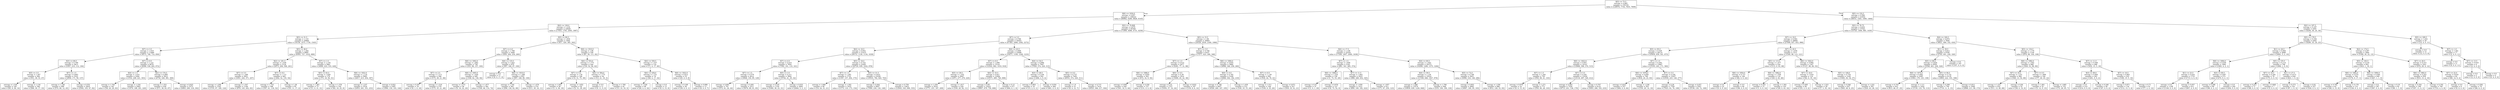 digraph Tree {
node [shape=box] ;
0 [label="X[5] <= 73.5\nentropy = 0.865\nsamples = 150154\nvalue = [126976, 7734, 7835, 7609]"] ;
1 [label="X[6] <= 1934.0\nentropy = 0.957\nsamples = 108222\nvalue = [88962, 6289, 6826, 6145]"] ;
0 -> 1 [labeldistance=2.5, labelangle=45, headlabel="True"] ;
2 [label="X[4] <= 126.0\nentropy = 1.216\nsamples = 22828\nvalue = [17053, 1793, 2095, 1887]"] ;
1 -> 2 ;
3 [label="X[5] <= 31.5\nentropy = 1.133\nsamples = 20884\nvalue = [16136, 1473, 1730, 1545]"] ;
2 -> 3 ;
4 [label="X[7] <= 3.5\nentropy = 1.019\nsamples = 11889\nvalue = [9573, 746, 714, 856]"] ;
3 -> 4 ;
5 [label="X[3] <= 69.5\nentropy = 0.769\nsamples = 3813\nvalue = [3307, 210, 112, 184]"] ;
4 -> 5 ;
6 [label="X[5] <= 3.5\nentropy = 1.307\nsamples = 490\nvalue = [351, 39, 53, 47]"] ;
5 -> 6 ;
7 [label="entropy = 1.526\nsamples = 144\nvalue = [85, 9, 36, 14]"] ;
6 -> 7 ;
8 [label="entropy = 1.134\nsamples = 346\nvalue = [266, 30, 17, 33]"] ;
6 -> 8 ;
9 [label="X[7] <= 1.5\nentropy = 0.663\nsamples = 3323\nvalue = [2956, 171, 59, 137]"] ;
5 -> 9 ;
10 [label="entropy = 1.146\nsamples = 499\nvalue = [374, 68, 12, 45]"] ;
9 -> 10 ;
11 [label="entropy = 0.552\nsamples = 2824\nvalue = [2582, 103, 47, 92]"] ;
9 -> 11 ;
12 [label="X[7] <= 8.5\nentropy = 1.121\nsamples = 8076\nvalue = [6266, 536, 602, 672]"] ;
4 -> 12 ;
13 [label="X[4] <= 1.5\nentropy = 1.414\nsamples = 2264\nvalue = [1532, 208, 221, 303]"] ;
12 -> 13 ;
14 [label="entropy = 1.744\nsamples = 181\nvalue = [58, 20, 20, 83]"] ;
13 -> 14 ;
15 [label="entropy = 1.334\nsamples = 2083\nvalue = [1474, 188, 201, 220]"] ;
13 -> 15 ;
16 [label="X[2] <= 174.5\nentropy = 0.985\nsamples = 5812\nvalue = [4734, 328, 381, 369]"] ;
12 -> 16 ;
17 [label="entropy = 1.551\nsamples = 439\nvalue = [271, 38, 63, 67]"] ;
16 -> 17 ;
18 [label="entropy = 0.925\nsamples = 5373\nvalue = [4463, 290, 318, 302]"] ;
16 -> 18 ;
19 [label="X[5] <= 46.0\nentropy = 1.264\nsamples = 8995\nvalue = [6563, 727, 1016, 689]"] ;
3 -> 19 ;
20 [label="X[2] <= 181.5\nentropy = 1.438\nsamples = 3134\nvalue = [2073, 294, 506, 261]"] ;
19 -> 20 ;
21 [label="X[7] <= 5.5\nentropy = 1.368\nsamples = 2651\nvalue = [1831, 242, 371, 207]"] ;
20 -> 21 ;
22 [label="entropy = 1.206\nsamples = 1545\nvalue = [1155, 97, 169, 124]"] ;
21 -> 22 ;
23 [label="entropy = 1.547\nsamples = 1106\nvalue = [676, 145, 202, 83]"] ;
21 -> 23 ;
24 [label="X[7] <= 8.5\nentropy = 1.713\nsamples = 483\nvalue = [242, 52, 135, 54]"] ;
20 -> 24 ;
25 [label="entropy = 1.753\nsamples = 398\nvalue = [187, 41, 118, 52]"] ;
24 -> 25 ;
26 [label="entropy = 1.38\nsamples = 85\nvalue = [55, 11, 17, 2]"] ;
24 -> 26 ;
27 [label="X[7] <= 1.5\nentropy = 1.154\nsamples = 5861\nvalue = [4490, 433, 510, 428]"] ;
19 -> 27 ;
28 [label="X[5] <= 63.5\nentropy = 1.826\nsamples = 178\nvalue = [73, 18, 56, 31]"] ;
27 -> 28 ;
29 [label="entropy = 1.461\nsamples = 73\nvalue = [11, 0, 31, 31]"] ;
28 -> 29 ;
30 [label="entropy = 1.378\nsamples = 105\nvalue = [62, 18, 25, 0]"] ;
28 -> 30 ;
31 [label="X[6] <= 1922.0\nentropy = 1.118\nsamples = 5683\nvalue = [4417, 415, 454, 397]"] ;
27 -> 31 ;
32 [label="entropy = 1.237\nsamples = 3318\nvalue = [2453, 261, 351, 253]"] ;
31 -> 32 ;
33 [label="entropy = 0.922\nsamples = 2365\nvalue = [1964, 154, 103, 144]"] ;
31 -> 33 ;
34 [label="X[5] <= 66.5\nentropy = 1.834\nsamples = 1944\nvalue = [917, 320, 365, 342]"] ;
2 -> 34 ;
35 [label="X[7] <= 4.5\nentropy = 1.766\nsamples = 1608\nvalue = [830, 264, 254, 260]"] ;
34 -> 35 ;
36 [label="X[6] <= 1902.0\nentropy = 1.862\nsamples = 738\nvalue = [323, 98, 157, 160]"] ;
35 -> 36 ;
37 [label="X[7] <= 2.5\nentropy = 1.571\nsamples = 298\nvalue = [175, 36, 21, 66]"] ;
36 -> 37 ;
38 [label="entropy = 0.297\nsamples = 19\nvalue = [0, 1, 0, 18]"] ;
37 -> 38 ;
39 [label="entropy = 1.516\nsamples = 279\nvalue = [175, 35, 21, 48]"] ;
37 -> 39 ;
40 [label="X[6] <= 1905.0\nentropy = 1.926\nsamples = 440\nvalue = [148, 62, 136, 94]"] ;
36 -> 40 ;
41 [label="entropy = 1.573\nsamples = 58\nvalue = [0, 16, 22, 20]"] ;
40 -> 41 ;
42 [label="entropy = 1.877\nsamples = 382\nvalue = [148, 46, 114, 74]"] ;
40 -> 42 ;
43 [label="X[4] <= 133.5\nentropy = 1.622\nsamples = 870\nvalue = [507, 166, 97, 100]"] ;
35 -> 43 ;
44 [label="entropy = 0.0\nsamples = 17\nvalue = [0, 0, 17, 0]"] ;
43 -> 44 ;
45 [label="X[6] <= 1910.0\nentropy = 1.588\nsamples = 853\nvalue = [507, 166, 80, 100]"] ;
43 -> 45 ;
46 [label="entropy = 1.744\nsamples = 583\nvalue = [296, 136, 62, 89]"] ;
45 -> 46 ;
47 [label="entropy = 1.079\nsamples = 270\nvalue = [211, 30, 18, 11]"] ;
45 -> 47 ;
48 [label="X[6] <= 1910.0\nentropy = 1.96\nsamples = 336\nvalue = [87, 56, 111, 82]"] ;
34 -> 48 ;
49 [label="X[4] <= 553.0\nentropy = 1.775\nsamples = 204\nvalue = [16, 52, 94, 42]"] ;
48 -> 49 ;
50 [label="X[7] <= 5.0\nentropy = 1.59\nsamples = 148\nvalue = [3, 31, 75, 39]"] ;
49 -> 50 ;
51 [label="entropy = 1.043\nsamples = 56\nvalue = [1, 0, 36, 19]"] ;
50 -> 51 ;
52 [label="entropy = 1.652\nsamples = 92\nvalue = [2, 31, 39, 20]"] ;
50 -> 52 ;
53 [label="X[4] <= 564.0\nentropy = 1.775\nsamples = 56\nvalue = [13, 21, 19, 3]"] ;
49 -> 53 ;
54 [label="entropy = 0.0\nsamples = 11\nvalue = [0, 11, 0, 0]"] ;
53 -> 54 ;
55 [label="entropy = 1.785\nsamples = 45\nvalue = [13, 10, 19, 3]"] ;
53 -> 55 ;
56 [label="X[4] <= 559.5\nentropy = 1.537\nsamples = 132\nvalue = [71, 4, 17, 40]"] ;
48 -> 56 ;
57 [label="X[4] <= 439.0\nentropy = 1.751\nsamples = 79\nvalue = [26, 4, 17, 32]"] ;
56 -> 57 ;
58 [label="entropy = 1.526\nsamples = 66\nvalue = [26, 4, 4, 32]"] ;
57 -> 58 ;
59 [label="entropy = 0.0\nsamples = 13\nvalue = [0, 0, 13, 0]"] ;
57 -> 59 ;
60 [label="X[6] <= 1922.0\nentropy = 0.612\nsamples = 53\nvalue = [45, 0, 0, 8]"] ;
56 -> 60 ;
61 [label="entropy = 0.169\nsamples = 40\nvalue = [39, 0, 0, 1]"] ;
60 -> 61 ;
62 [label="entropy = 0.996\nsamples = 13\nvalue = [6, 0, 0, 7]"] ;
60 -> 62 ;
63 [label="X[3] <= 70.808\nentropy = 0.879\nsamples = 85394\nvalue = [71909, 4496, 4731, 4258]"] ;
1 -> 63 ;
64 [label="X[7] <= 5.5\nentropy = 0.766\nsamples = 54503\nvalue = [47383, 2466, 2382, 2272]"] ;
63 -> 64 ;
65 [label="X[4] <= 16.5\nentropy = 0.652\nsamples = 31415\nvalue = [28112, 1130, 1134, 1039]"] ;
64 -> 65 ;
66 [label="X[7] <= 4.5\nentropy = 0.414\nsamples = 7854\nvalue = [7392, 191, 110, 161]"] ;
65 -> 66 ;
67 [label="X[7] <= 1.5\nentropy = 0.579\nsamples = 4012\nvalue = [3648, 150, 85, 129]"] ;
66 -> 67 ;
68 [label="entropy = 0.963\nsamples = 701\nvalue = [572, 61, 24, 44]"] ;
67 -> 68 ;
69 [label="entropy = 0.481\nsamples = 3311\nvalue = [3076, 89, 61, 85]"] ;
67 -> 69 ;
70 [label="X[5] <= 3.5\nentropy = 0.211\nsamples = 3842\nvalue = [3744, 41, 25, 32]"] ;
66 -> 70 ;
71 [label="entropy = 0.518\nsamples = 1150\nvalue = [1060, 36, 23, 31]"] ;
70 -> 71 ;
72 [label="entropy = 0.033\nsamples = 2692\nvalue = [2684, 5, 2, 1]"] ;
70 -> 72 ;
73 [label="X[5] <= 16.5\nentropy = 0.722\nsamples = 23561\nvalue = [20720, 939, 1024, 878]"] ;
65 -> 73 ;
74 [label="X[7] <= 1.5\nentropy = 1.385\nsamples = 1723\nvalue = [1187, 157, 204, 175]"] ;
73 -> 74 ;
75 [label="entropy = 1.946\nsamples = 90\nvalue = [14, 24, 31, 21]"] ;
74 -> 75 ;
76 [label="entropy = 1.302\nsamples = 1633\nvalue = [1173, 133, 173, 154]"] ;
74 -> 76 ;
77 [label="X[5] <= 31.5\nentropy = 0.653\nsamples = 21838\nvalue = [19533, 782, 820, 703]"] ;
73 -> 77 ;
78 [label="entropy = 0.444\nsamples = 8007\nvalue = [7490, 239, 130, 148]"] ;
77 -> 78 ;
79 [label="entropy = 0.759\nsamples = 13831\nvalue = [12043, 543, 690, 555]"] ;
77 -> 79 ;
80 [label="X[4] <= 43.5\nentropy = 0.909\nsamples = 23088\nvalue = [19271, 1336, 1248, 1233]"] ;
64 -> 80 ;
81 [label="X[7] <= 8.5\nentropy = 1.008\nsamples = 15141\nvalue = [12242, 962, 1019, 918]"] ;
80 -> 81 ;
82 [label="X[5] <= 39.5\nentropy = 1.335\nsamples = 2647\nvalue = [1871, 277, 279, 220]"] ;
81 -> 82 ;
83 [label="entropy = 1.259\nsamples = 2418\nvalue = [1771, 251, 187, 209]"] ;
82 -> 83 ;
84 [label="entropy = 1.617\nsamples = 229\nvalue = [100, 26, 92, 11]"] ;
82 -> 84 ;
85 [label="X[4] <= 33.5\nentropy = 0.927\nsamples = 12494\nvalue = [10371, 685, 740, 698]"] ;
81 -> 85 ;
86 [label="entropy = 0.95\nsamples = 12023\nvalue = [9907, 679, 739, 698]"] ;
85 -> 86 ;
87 [label="entropy = 0.12\nsamples = 471\nvalue = [464, 6, 1, 0]"] ;
85 -> 87 ;
88 [label="X[4] <= 54.5\nentropy = 0.696\nsamples = 7947\nvalue = [7029, 374, 229, 315]"] ;
80 -> 88 ;
89 [label="X[3] <= 48.5\nentropy = 0.104\nsamples = 502\nvalue = [496, 2, 0, 4]"] ;
88 -> 89 ;
90 [label="entropy = 0.803\nsamples = 18\nvalue = [15, 2, 0, 1]"] ;
89 -> 90 ;
91 [label="entropy = 0.054\nsamples = 484\nvalue = [481, 0, 0, 3]"] ;
89 -> 91 ;
92 [label="X[5] <= 0.5\nentropy = 0.727\nsamples = 7445\nvalue = [6533, 372, 229, 311]"] ;
88 -> 92 ;
93 [label="entropy = 1.9\nsamples = 31\nvalue = [8, 4, 12, 7]"] ;
92 -> 93 ;
94 [label="entropy = 0.715\nsamples = 7414\nvalue = [6525, 368, 217, 304]"] ;
92 -> 94 ;
95 [label="X[5] <= 15.5\nentropy = 1.06\nsamples = 30891\nvalue = [24526, 2030, 2349, 1986]"] ;
63 -> 95 ;
96 [label="X[7] <= 3.5\nentropy = 0.749\nsamples = 8337\nvalue = [7277, 423, 289, 348]"] ;
95 -> 96 ;
97 [label="X[7] <= 1.5\nentropy = 0.515\nsamples = 2477\nvalue = [2281, 77, 31, 88]"] ;
96 -> 97 ;
98 [label="X[6] <= 1986.0\nentropy = 0.854\nsamples = 563\nvalue = [472, 32, 9, 50]"] ;
97 -> 98 ;
99 [label="entropy = 0.993\nsamples = 426\nvalue = [341, 32, 9, 44]"] ;
98 -> 99 ;
100 [label="entropy = 0.259\nsamples = 137\nvalue = [131, 0, 0, 6]"] ;
98 -> 100 ;
101 [label="X[0] <= 0.5\nentropy = 0.39\nsamples = 1914\nvalue = [1809, 45, 22, 38]"] ;
97 -> 101 ;
102 [label="entropy = 0.33\nsamples = 1727\nvalue = [1650, 37, 16, 24]"] ;
101 -> 102 ;
103 [label="entropy = 0.833\nsamples = 187\nvalue = [159, 8, 6, 14]"] ;
101 -> 103 ;
104 [label="X[6] <= 1994.0\nentropy = 0.835\nsamples = 5860\nvalue = [4996, 346, 258, 260]"] ;
96 -> 104 ;
105 [label="X[0] <= 0.5\nentropy = 0.785\nsamples = 5169\nvalue = [4466, 302, 182, 219]"] ;
104 -> 105 ;
106 [label="entropy = 0.748\nsamples = 4957\nvalue = [4326, 269, 167, 195]"] ;
105 -> 106 ;
107 [label="entropy = 1.439\nsamples = 212\nvalue = [140, 33, 15, 24]"] ;
105 -> 107 ;
108 [label="X[7] <= 8.5\nentropy = 1.139\nsamples = 691\nvalue = [530, 44, 76, 41]"] ;
104 -> 108 ;
109 [label="entropy = 1.511\nsamples = 164\nvalue = [100, 9, 35, 20]"] ;
108 -> 109 ;
110 [label="entropy = 0.971\nsamples = 527\nvalue = [430, 35, 41, 21]"] ;
108 -> 110 ;
111 [label="X[4] <= 17.5\nentropy = 1.158\nsamples = 22554\nvalue = [17249, 1607, 2060, 1638]"] ;
95 -> 111 ;
112 [label="X[7] <= 1.5\nentropy = 1.856\nsamples = 2181\nvalue = [981, 341, 485, 374]"] ;
111 -> 112 ;
113 [label="X[6] <= 1966.0\nentropy = 1.534\nsamples = 158\nvalue = [1, 75, 53, 29]"] ;
112 -> 113 ;
114 [label="entropy = 0.41\nsamples = 31\nvalue = [1, 0, 1, 29]"] ;
113 -> 114 ;
115 [label="entropy = 0.976\nsamples = 127\nvalue = [0, 75, 52, 0]"] ;
113 -> 115 ;
116 [label="X[7] <= 11.5\nentropy = 1.802\nsamples = 2023\nvalue = [980, 266, 432, 345]"] ;
112 -> 116 ;
117 [label="entropy = 1.659\nsamples = 1412\nvalue = [809, 199, 182, 222]"] ;
116 -> 117 ;
118 [label="entropy = 1.857\nsamples = 611\nvalue = [171, 67, 250, 123]"] ;
116 -> 118 ;
119 [label="X[4] <= 60.5\nentropy = 1.043\nsamples = 20373\nvalue = [16268, 1266, 1575, 1264]"] ;
111 -> 119 ;
120 [label="X[4] <= 59.5\nentropy = 1.139\nsamples = 14522\nvalue = [11169, 948, 1427, 978]"] ;
119 -> 120 ;
121 [label="entropy = 1.086\nsamples = 13574\nvalue = [10659, 839, 1228, 848]"] ;
120 -> 121 ;
122 [label="entropy = 1.706\nsamples = 948\nvalue = [510, 109, 199, 130]"] ;
120 -> 122 ;
123 [label="X[5] <= 72.5\nentropy = 0.748\nsamples = 5851\nvalue = [5099, 318, 148, 286]"] ;
119 -> 123 ;
124 [label="entropy = 0.603\nsamples = 4965\nvalue = [4487, 190, 95, 193]"] ;
123 -> 124 ;
125 [label="entropy = 1.356\nsamples = 886\nvalue = [612, 128, 53, 93]"] ;
123 -> 125 ;
126 [label="X[5] <= 152.5\nentropy = 0.594\nsamples = 41932\nvalue = [38014, 1445, 1009, 1464]"] ;
0 -> 126 [labeldistance=2.5, labelangle=-45, headlabel="False"] ;
127 [label="X[3] <= 76.75\nentropy = 0.634\nsamples = 37541\nvalue = [33720, 1406, 985, 1430]"] ;
126 -> 127 ;
128 [label="X[7] <= 19.5\nentropy = 0.563\nsamples = 29685\nvalue = [27099, 937, 653, 996]"] ;
127 -> 128 ;
129 [label="X[5] <= 95.5\nentropy = 0.528\nsamples = 28114\nvalue = [25859, 839, 541, 875]"] ;
128 -> 129 ;
130 [label="X[6] <= 1922.0\nentropy = 0.647\nsamples = 14147\nvalue = [12666, 596, 370, 515]"] ;
129 -> 130 ;
131 [label="X[7] <= 1.5\nentropy = 1.344\nsamples = 793\nvalue = [550, 99, 41, 103]"] ;
130 -> 131 ;
132 [label="entropy = 0.976\nsamples = 22\nvalue = [0, 9, 13, 0]"] ;
131 -> 132 ;
133 [label="entropy = 1.271\nsamples = 771\nvalue = [550, 90, 28, 103]"] ;
131 -> 133 ;
134 [label="X[7] <= 5.5\nentropy = 0.591\nsamples = 13354\nvalue = [12116, 497, 329, 412]"] ;
130 -> 134 ;
135 [label="entropy = 0.483\nsamples = 7229\nvalue = [6713, 201, 136, 179]"] ;
134 -> 135 ;
136 [label="entropy = 0.707\nsamples = 6125\nvalue = [5403, 296, 193, 233]"] ;
134 -> 136 ;
137 [label="X[7] <= 1.5\nentropy = 0.393\nsamples = 13967\nvalue = [13193, 243, 171, 360]"] ;
129 -> 137 ;
138 [label="X[6] <= 1978.0\nentropy = 0.858\nsamples = 760\nvalue = [634, 20, 23, 83]"] ;
137 -> 138 ;
139 [label="entropy = 0.631\nsamples = 557\nvalue = [484, 0, 9, 64]"] ;
138 -> 139 ;
140 [label="entropy = 1.238\nsamples = 203\nvalue = [150, 20, 14, 19]"] ;
138 -> 140 ;
141 [label="X[7] <= 5.5\nentropy = 0.358\nsamples = 13207\nvalue = [12559, 223, 148, 277]"] ;
137 -> 141 ;
142 [label="entropy = 0.28\nsamples = 7700\nvalue = [7423, 93, 76, 108]"] ;
141 -> 142 ;
143 [label="entropy = 0.457\nsamples = 5507\nvalue = [5136, 130, 72, 169]"] ;
141 -> 143 ;
144 [label="X[7] <= 20.5\nentropy = 1.076\nsamples = 1571\nvalue = [1240, 98, 112, 121]"] ;
128 -> 144 ;
145 [label="X[5] <= 113.5\nentropy = 1.477\nsamples = 224\nvalue = [113, 0, 43, 68]"] ;
144 -> 145 ;
146 [label="X[6] <= 1954.0\nentropy = 0.737\nsamples = 106\nvalue = [84, 0, 0, 22]"] ;
145 -> 146 ;
147 [label="entropy = 0.0\nsamples = 22\nvalue = [0, 0, 0, 22]"] ;
146 -> 147 ;
148 [label="entropy = 0.0\nsamples = 84\nvalue = [84, 0, 0, 0]"] ;
146 -> 148 ;
149 [label="X[6] <= 1982.0\nentropy = 1.558\nsamples = 118\nvalue = [29, 0, 43, 46]"] ;
145 -> 149 ;
150 [label="entropy = 0.353\nsamples = 15\nvalue = [1, 0, 0, 14]"] ;
149 -> 150 ;
151 [label="entropy = 1.561\nsamples = 103\nvalue = [28, 0, 43, 32]"] ;
149 -> 151 ;
152 [label="X[6] <= 1922.0\nentropy = 0.894\nsamples = 1347\nvalue = [1127, 98, 69, 53]"] ;
144 -> 152 ;
153 [label="X[7] <= 24.0\nentropy = 1.616\nsamples = 119\nvalue = [62, 6, 35, 16]"] ;
152 -> 153 ;
154 [label="entropy = 0.495\nsamples = 60\nvalue = [55, 3, 0, 2]"] ;
153 -> 154 ;
155 [label="entropy = 1.523\nsamples = 59\nvalue = [7, 3, 35, 14]"] ;
153 -> 155 ;
156 [label="X[5] <= 149.0\nentropy = 0.754\nsamples = 1228\nvalue = [1065, 92, 34, 37]"] ;
152 -> 156 ;
157 [label="entropy = 0.546\nsamples = 927\nvalue = [845, 49, 8, 25]"] ;
156 -> 157 ;
158 [label="entropy = 1.222\nsamples = 301\nvalue = [220, 43, 26, 12]"] ;
156 -> 158 ;
159 [label="X[4] <= 160.5\nentropy = 0.874\nsamples = 7856\nvalue = [6621, 469, 332, 434]"] ;
127 -> 159 ;
160 [label="X[1] <= 39.5\nentropy = 0.812\nsamples = 6700\nvalue = [5745, 401, 228, 326]"] ;
159 -> 160 ;
161 [label="X[5] <= 86.0\nentropy = 0.829\nsamples = 6503\nvalue = [5548, 401, 228, 326]"] ;
160 -> 161 ;
162 [label="X[6] <= 1974.0\nentropy = 0.982\nsamples = 2385\nvalue = [1943, 179, 125, 138]"] ;
161 -> 162 ;
163 [label="entropy = 0.743\nsamples = 931\nvalue = [813, 46, 47, 25]"] ;
162 -> 163 ;
164 [label="entropy = 1.111\nsamples = 1454\nvalue = [1130, 133, 78, 113]"] ;
162 -> 164 ;
165 [label="X[5] <= 94.5\nentropy = 0.732\nsamples = 4118\nvalue = [3605, 222, 103, 188]"] ;
161 -> 165 ;
166 [label="entropy = 0.299\nsamples = 749\nvalue = [719, 11, 4, 15]"] ;
165 -> 166 ;
167 [label="entropy = 0.811\nsamples = 3369\nvalue = [2886, 211, 99, 173]"] ;
165 -> 167 ;
168 [label="entropy = 0.0\nsamples = 197\nvalue = [197, 0, 0, 0]"] ;
160 -> 168 ;
169 [label="X[5] <= 134.5\nentropy = 1.176\nsamples = 1156\nvalue = [876, 68, 104, 108]"] ;
159 -> 169 ;
170 [label="X[6] <= 1982.0\nentropy = 1.502\nsamples = 668\nvalue = [426, 53, 99, 90]"] ;
169 -> 170 ;
171 [label="X[7] <= 18.5\nentropy = 1.231\nsamples = 484\nvalue = [349, 13, 54, 68]"] ;
170 -> 171 ;
172 [label="entropy = 1.231\nsamples = 432\nvalue = [311, 13, 40, 68]"] ;
171 -> 172 ;
173 [label="entropy = 0.84\nsamples = 52\nvalue = [38, 0, 14, 0]"] ;
171 -> 173 ;
174 [label="X[7] <= 0.5\nentropy = 1.868\nsamples = 184\nvalue = [77, 40, 45, 22]"] ;
170 -> 174 ;
175 [label="entropy = 1.461\nsamples = 32\nvalue = [5, 12, 0, 15]"] ;
174 -> 175 ;
176 [label="entropy = 1.685\nsamples = 152\nvalue = [72, 28, 45, 7]"] ;
174 -> 176 ;
177 [label="X[7] <= 11.5\nentropy = 0.506\nsamples = 488\nvalue = [450, 15, 5, 18]"] ;
169 -> 177 ;
178 [label="X[3] <= 89.0\nentropy = 0.064\nsamples = 263\nvalue = [261, 0, 0, 2]"] ;
177 -> 178 ;
179 [label="entropy = 0.0\nsamples = 214\nvalue = [214, 0, 0, 0]"] ;
178 -> 179 ;
180 [label="entropy = 0.246\nsamples = 49\nvalue = [47, 0, 0, 2]"] ;
178 -> 180 ;
181 [label="X[7] <= 16.5\nentropy = 0.865\nsamples = 225\nvalue = [189, 15, 5, 16]"] ;
177 -> 181 ;
182 [label="entropy = 0.871\nsamples = 134\nvalue = [112, 13, 5, 4]"] ;
181 -> 182 ;
183 [label="entropy = 0.71\nsamples = 91\nvalue = [77, 2, 0, 12]"] ;
181 -> 183 ;
184 [label="X[2] <= 197.5\nentropy = 0.187\nsamples = 4391\nvalue = [4294, 39, 24, 34]"] ;
126 -> 184 ;
185 [label="X[5] <= 178.5\nentropy = 0.164\nsamples = 4362\nvalue = [4280, 35, 24, 23]"] ;
184 -> 185 ;
186 [label="X[1] <= 26.5\nentropy = 0.064\nsamples = 2698\nvalue = [2681, 5, 2, 10]"] ;
185 -> 186 ;
187 [label="X[6] <= 1994.0\nentropy = 0.039\nsamples = 1992\nvalue = [1985, 4, 2, 1]"] ;
186 -> 187 ;
188 [label="X[1] <= 23.5\nentropy = 0.024\nsamples = 1719\nvalue = [1715, 4, 0, 0]"] ;
187 -> 188 ;
189 [label="entropy = 0.0\nsamples = 1108\nvalue = [1108, 0, 0, 0]"] ;
188 -> 189 ;
190 [label="entropy = 0.057\nsamples = 611\nvalue = [607, 4, 0, 0]"] ;
188 -> 190 ;
191 [label="X[3] <= 60.5\nentropy = 0.097\nsamples = 273\nvalue = [270, 0, 2, 1]"] ;
187 -> 191 ;
192 [label="entropy = 0.298\nsamples = 69\nvalue = [66, 0, 2, 1]"] ;
191 -> 192 ;
193 [label="entropy = 0.0\nsamples = 204\nvalue = [204, 0, 0, 0]"] ;
191 -> 193 ;
194 [label="X[5] <= 155.5\nentropy = 0.114\nsamples = 706\nvalue = [696, 1, 0, 9]"] ;
186 -> 194 ;
195 [label="X[7] <= 16.5\nentropy = 0.344\nsamples = 78\nvalue = [73, 0, 0, 5]"] ;
194 -> 195 ;
196 [label="entropy = 0.253\nsamples = 71\nvalue = [68, 0, 0, 3]"] ;
195 -> 196 ;
197 [label="entropy = 0.863\nsamples = 7\nvalue = [5, 0, 0, 2]"] ;
195 -> 197 ;
198 [label="X[1] <= 27.5\nentropy = 0.073\nsamples = 628\nvalue = [623, 1, 0, 4]"] ;
194 -> 198 ;
199 [label="entropy = 0.273\nsamples = 101\nvalue = [97, 1, 0, 3]"] ;
198 -> 199 ;
200 [label="entropy = 0.02\nsamples = 527\nvalue = [526, 0, 0, 1]"] ;
198 -> 200 ;
201 [label="X[2] <= 174.5\nentropy = 0.297\nsamples = 1664\nvalue = [1599, 30, 22, 13]"] ;
185 -> 201 ;
202 [label="X[5] <= 183.5\nentropy = 0.218\nsamples = 643\nvalue = [623, 1, 18, 1]"] ;
201 -> 202 ;
203 [label="X[6] <= 1982.0\nentropy = 0.474\nsamples = 194\nvalue = [176, 0, 17, 1]"] ;
202 -> 203 ;
204 [label="entropy = 0.792\nsamples = 63\nvalue = [48, 0, 15, 0]"] ;
203 -> 204 ;
205 [label="entropy = 0.178\nsamples = 131\nvalue = [128, 0, 2, 1]"] ;
203 -> 205 ;
206 [label="X[6] <= 1994.0\nentropy = 0.046\nsamples = 449\nvalue = [447, 1, 1, 0]"] ;
202 -> 206 ;
207 [label="entropy = 0.0\nsamples = 367\nvalue = [367, 0, 0, 0]"] ;
206 -> 207 ;
208 [label="entropy = 0.19\nsamples = 82\nvalue = [80, 1, 1, 0]"] ;
206 -> 208 ;
209 [label="X[7] <= 20.5\nentropy = 0.315\nsamples = 1021\nvalue = [976, 29, 4, 12]"] ;
201 -> 209 ;
210 [label="X[6] <= 1962.0\nentropy = 0.243\nsamples = 939\nvalue = [910, 15, 4, 10]"] ;
209 -> 210 ;
211 [label="entropy = 0.354\nsamples = 199\nvalue = [187, 11, 0, 1]"] ;
210 -> 211 ;
212 [label="entropy = 0.192\nsamples = 740\nvalue = [723, 4, 4, 9]"] ;
210 -> 212 ;
213 [label="X[7] <= 22.0\nentropy = 0.818\nsamples = 82\nvalue = [66, 14, 0, 2]"] ;
209 -> 213 ;
214 [label="entropy = 0.0\nsamples = 8\nvalue = [0, 8, 0, 0]"] ;
213 -> 214 ;
215 [label="entropy = 0.582\nsamples = 74\nvalue = [66, 6, 0, 2]"] ;
213 -> 215 ;
216 [label="X[5] <= 189.5\nentropy = 1.432\nsamples = 29\nvalue = [14, 4, 0, 11]"] ;
184 -> 216 ;
217 [label="entropy = 0.0\nsamples = 12\nvalue = [12, 0, 0, 0]"] ;
216 -> 217 ;
218 [label="X[7] <= 1.0\nentropy = 1.261\nsamples = 17\nvalue = [2, 4, 0, 11]"] ;
216 -> 218 ;
219 [label="entropy = 0.0\nsamples = 11\nvalue = [0, 0, 0, 11]"] ;
218 -> 219 ;
220 [label="X[7] <= 13.5\nentropy = 0.918\nsamples = 6\nvalue = [2, 4, 0, 0]"] ;
218 -> 220 ;
221 [label="entropy = 0.0\nsamples = 2\nvalue = [2, 0, 0, 0]"] ;
220 -> 221 ;
222 [label="entropy = 0.0\nsamples = 4\nvalue = [0, 4, 0, 0]"] ;
220 -> 222 ;
}